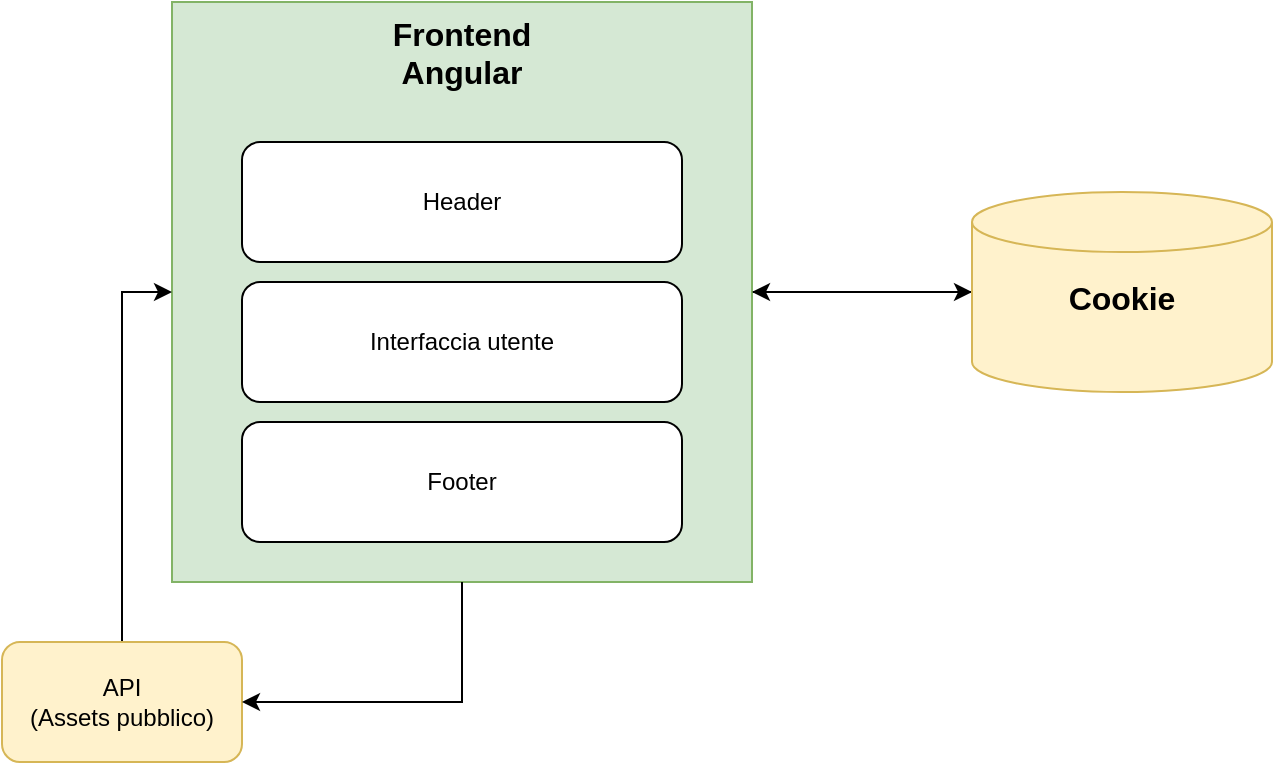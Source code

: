 <mxfile version="21.6.3" type="device">
  <diagram name="Pagina-1" id="UnwLidDnudfYziKcE6wX">
    <mxGraphModel dx="1247" dy="610" grid="1" gridSize="10" guides="1" tooltips="1" connect="1" arrows="1" fold="1" page="1" pageScale="1" pageWidth="827" pageHeight="1169" math="0" shadow="0">
      <root>
        <mxCell id="0" />
        <mxCell id="1" parent="0" />
        <mxCell id="9o0YHKpaeCH0C4y9Lnnj-4" style="edgeStyle=orthogonalEdgeStyle;rounded=0;orthogonalLoop=1;jettySize=auto;html=1;shadow=0;jumpStyle=none;strokeColor=default;" edge="1" parent="1" source="9o0YHKpaeCH0C4y9Lnnj-1" target="9o0YHKpaeCH0C4y9Lnnj-2">
          <mxGeometry relative="1" as="geometry" />
        </mxCell>
        <mxCell id="9o0YHKpaeCH0C4y9Lnnj-1" value="&lt;b style=&quot;font-size: 16px;&quot;&gt;Frontend&lt;br&gt;Angular&lt;/b&gt;" style="whiteSpace=wrap;html=1;aspect=fixed;fillColor=#d5e8d4;strokeColor=#82b366;align=center;verticalAlign=top;" vertex="1" parent="1">
          <mxGeometry x="180" y="130" width="290" height="290" as="geometry" />
        </mxCell>
        <mxCell id="9o0YHKpaeCH0C4y9Lnnj-5" style="edgeStyle=orthogonalEdgeStyle;rounded=0;orthogonalLoop=1;jettySize=auto;html=1;" edge="1" parent="1" source="9o0YHKpaeCH0C4y9Lnnj-2" target="9o0YHKpaeCH0C4y9Lnnj-1">
          <mxGeometry relative="1" as="geometry" />
        </mxCell>
        <mxCell id="9o0YHKpaeCH0C4y9Lnnj-2" value="&lt;b style=&quot;font-size: 16px;&quot;&gt;&lt;font style=&quot;font-size: 16px;&quot;&gt;Cookie&lt;br&gt;&lt;br&gt;&lt;/font&gt;&lt;/b&gt;" style="shape=cylinder3;whiteSpace=wrap;html=1;boundedLbl=1;backgroundOutline=1;size=15;fillColor=#fff2cc;strokeColor=#d6b656;" vertex="1" parent="1">
          <mxGeometry x="580" y="225" width="150" height="100" as="geometry" />
        </mxCell>
        <mxCell id="9o0YHKpaeCH0C4y9Lnnj-6" value="Interfaccia utente" style="rounded=1;whiteSpace=wrap;html=1;" vertex="1" parent="1">
          <mxGeometry x="215" y="270" width="220" height="60" as="geometry" />
        </mxCell>
        <mxCell id="9o0YHKpaeCH0C4y9Lnnj-7" value="Header" style="rounded=1;whiteSpace=wrap;html=1;" vertex="1" parent="1">
          <mxGeometry x="215" y="200" width="220" height="60" as="geometry" />
        </mxCell>
        <mxCell id="9o0YHKpaeCH0C4y9Lnnj-8" value="Footer" style="rounded=1;whiteSpace=wrap;html=1;" vertex="1" parent="1">
          <mxGeometry x="215" y="340" width="220" height="60" as="geometry" />
        </mxCell>
        <mxCell id="9o0YHKpaeCH0C4y9Lnnj-13" style="edgeStyle=orthogonalEdgeStyle;rounded=0;orthogonalLoop=1;jettySize=auto;html=1;entryX=0;entryY=0.5;entryDx=0;entryDy=0;" edge="1" parent="1" source="9o0YHKpaeCH0C4y9Lnnj-10" target="9o0YHKpaeCH0C4y9Lnnj-1">
          <mxGeometry relative="1" as="geometry" />
        </mxCell>
        <mxCell id="9o0YHKpaeCH0C4y9Lnnj-10" value="API&lt;br&gt;(Assets pubblico)" style="rounded=1;whiteSpace=wrap;html=1;fillColor=#fff2cc;strokeColor=#d6b656;" vertex="1" parent="1">
          <mxGeometry x="95" y="450" width="120" height="60" as="geometry" />
        </mxCell>
        <mxCell id="9o0YHKpaeCH0C4y9Lnnj-12" value="" style="endArrow=classic;html=1;rounded=0;exitX=0.5;exitY=1;exitDx=0;exitDy=0;entryX=1;entryY=0.5;entryDx=0;entryDy=0;" edge="1" parent="1" source="9o0YHKpaeCH0C4y9Lnnj-1" target="9o0YHKpaeCH0C4y9Lnnj-10">
          <mxGeometry width="50" height="50" relative="1" as="geometry">
            <mxPoint x="390" y="380" as="sourcePoint" />
            <mxPoint x="440" y="330" as="targetPoint" />
            <Array as="points">
              <mxPoint x="325" y="480" />
            </Array>
          </mxGeometry>
        </mxCell>
        <mxCell id="9o0YHKpaeCH0C4y9Lnnj-16" value="" style="shape=image;verticalLabelPosition=bottom;labelBackgroundColor=default;verticalAlign=top;aspect=fixed;imageAspect=0;image=https://upload.wikimedia.org/wikipedia/commons/thumb/c/cf/Angular_full_color_logo.svg/2048px-Angular_full_color_logo.svg.png;" vertex="1" parent="1">
          <mxGeometry x="185" y="140" width="30" height="30" as="geometry" />
        </mxCell>
      </root>
    </mxGraphModel>
  </diagram>
</mxfile>
